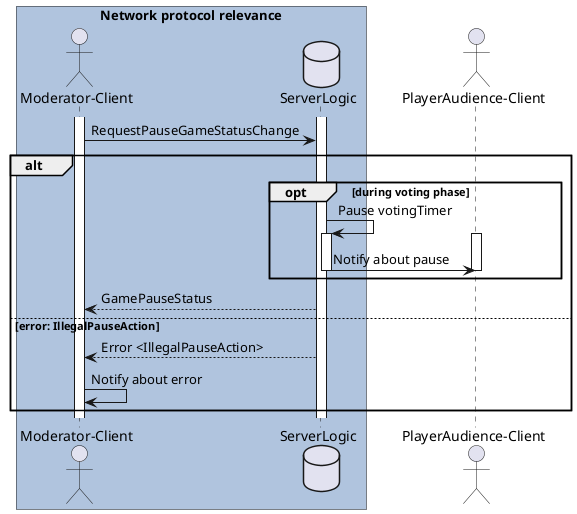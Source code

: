 @startuml

box "Network protocol relevance" #LightSteelBlue
actor "Moderator-Client" as m order 1
database "ServerLogic" as s order 2
end box
actor "PlayerAudience-Client" as p order 3



activate m
activate s

m -> s: RequestPauseGameStatusChange

alt 
    opt during voting phase
        s -> s: Pause votingTimer
        activate s
        activate p
        s -> p: Notify about pause
        deactivate s
        deactivate p
    end
    s --> m: GamePauseStatus
else error: IllegalPauseAction
    s --> m: Error <IllegalPauseAction>
    m -> m: Notify about error
end


@enduml